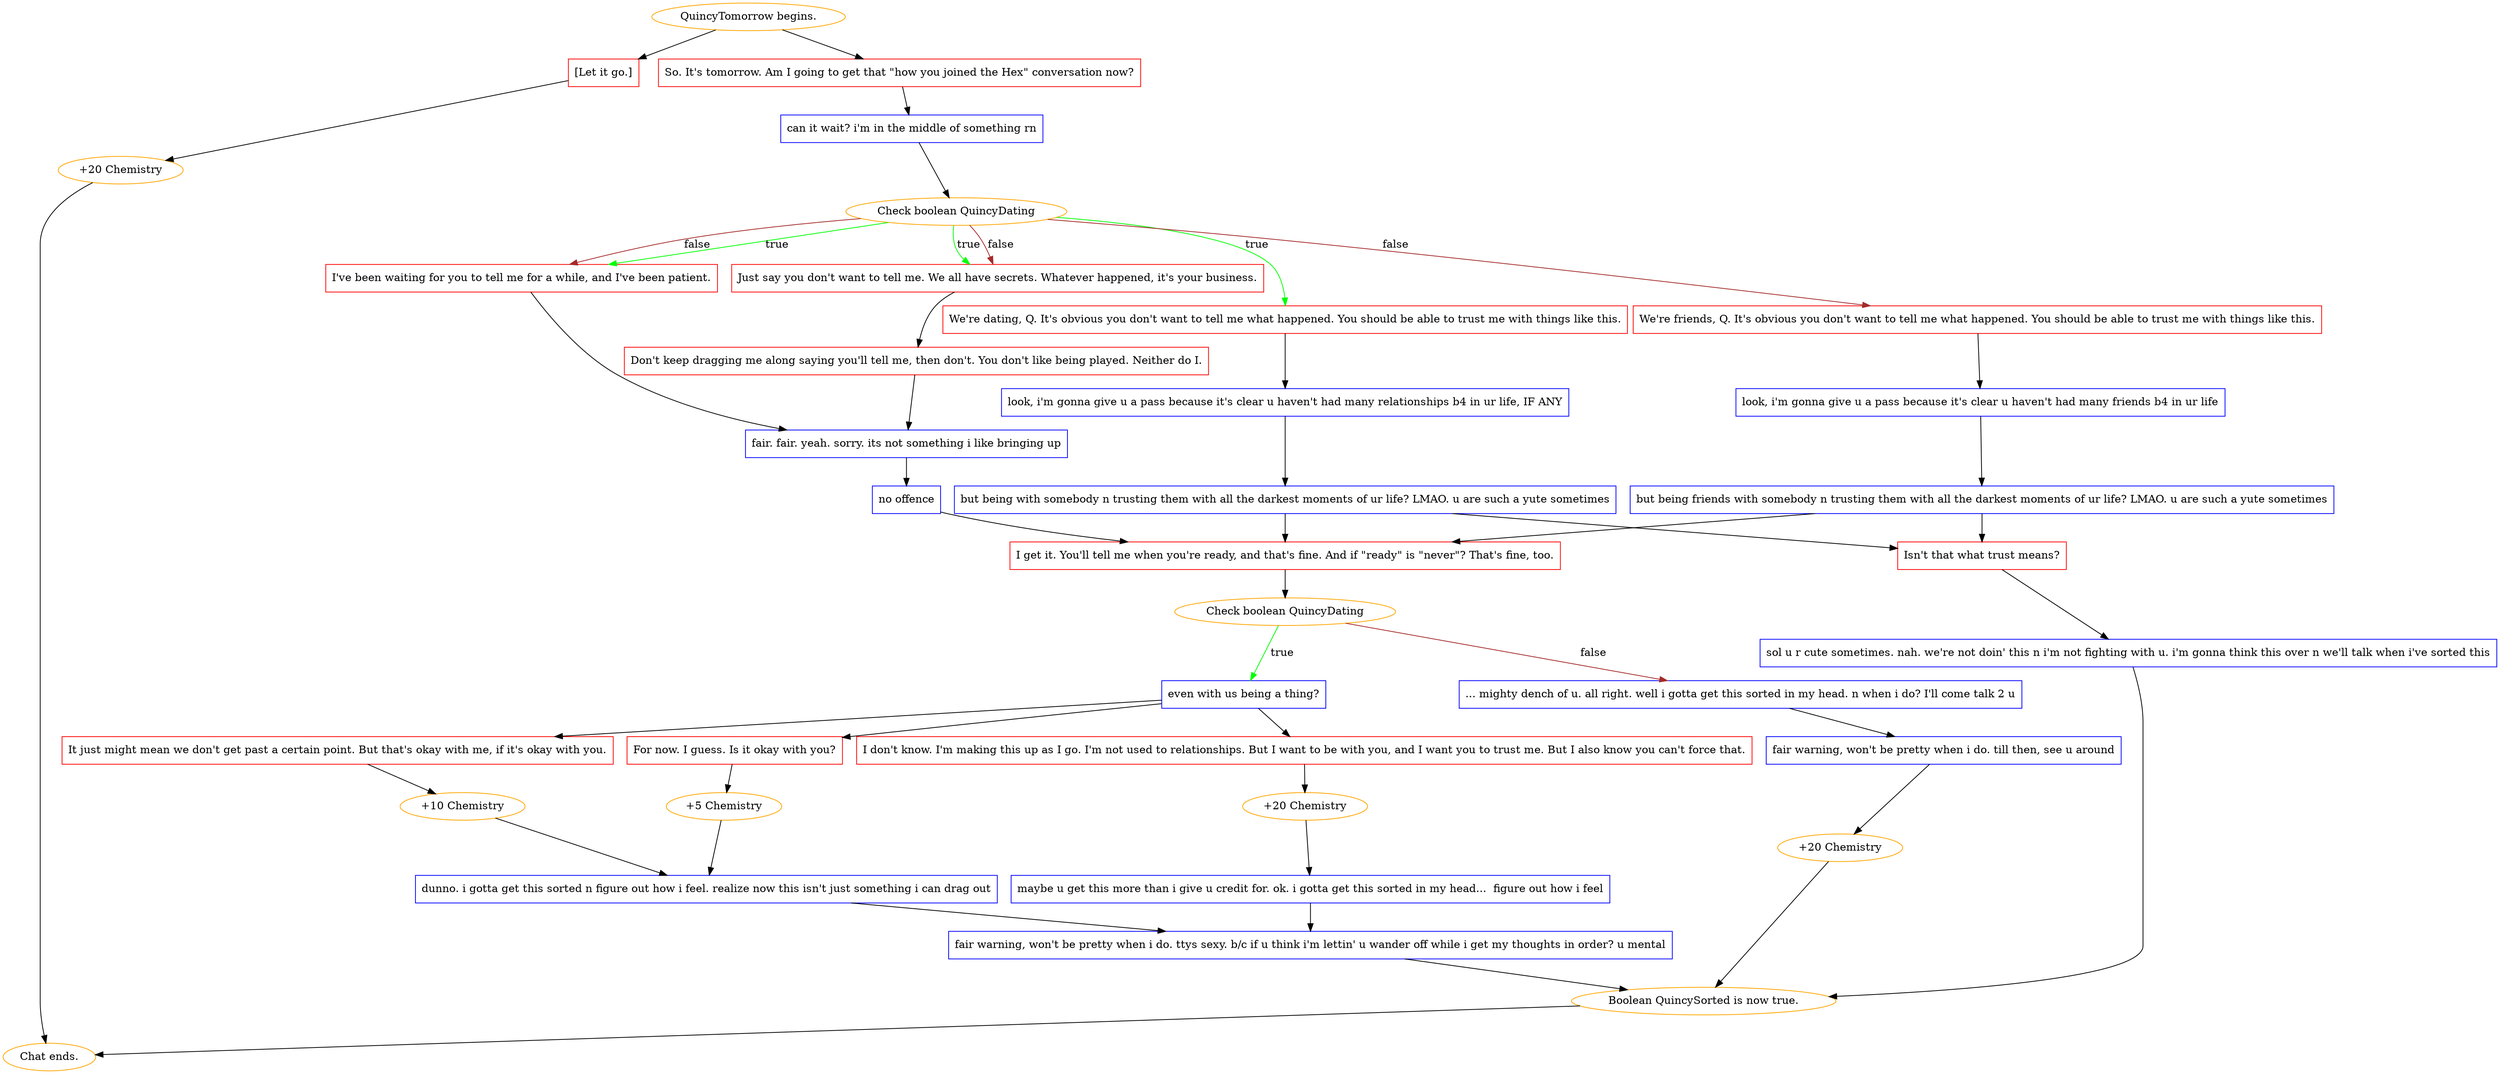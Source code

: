 digraph {
	"QuincyTomorrow begins." [color=orange];
		"QuincyTomorrow begins." -> 2658;
		"QuincyTomorrow begins." -> 2659;
	2658 [label="So. It's tomorrow. Am I going to get that \"how you joined the Hex\" conversation now?",shape=box,color=red];
		2658 -> 2662;
	2659 [label="[Let it go.]",shape=box,color=red];
		2659 -> 2660;
	2662 [label="can it wait? i'm in the middle of something rn",shape=box,color=blue];
		2662 -> 2663;
	2660 [label="+20 Chemistry",color=orange];
		2660 -> "Chat ends.";
	2663 [label="Check boolean QuincyDating",color=orange];
		2663 -> 2665 [label=true,color=green];
		2663 -> 2666 [label=true,color=green];
		2663 -> 2667 [label=true,color=green];
		2663 -> 2664 [label=false,color=brown];
		2663 -> 2666 [label=false,color=brown];
		2663 -> 2667 [label=false,color=brown];
	"Chat ends." [color=orange];
	2665 [label="We're dating, Q. It's obvious you don't want to tell me what happened. You should be able to trust me with things like this.",shape=box,color=red];
		2665 -> 2668;
	2666 [label="I've been waiting for you to tell me for a while, and I've been patient.",shape=box,color=red];
		2666 -> 2672;
	2667 [label="Just say you don't want to tell me. We all have secrets. Whatever happened, it's your business.",shape=box,color=red];
		2667 -> 2673;
	2664 [label="We're friends, Q. It's obvious you don't want to tell me what happened. You should be able to trust me with things like this.",shape=box,color=red];
		2664 -> 2670;
	2668 [label="look, i'm gonna give u a pass because it's clear u haven't had many relationships b4 in ur life, IF ANY",shape=box,color=blue];
		2668 -> 2669;
	2672 [label="fair. fair. yeah. sorry. its not something i like bringing up",shape=box,color=blue];
		2672 -> 2674;
	2673 [label="Don't keep dragging me along saying you'll tell me, then don't. You don't like being played. Neither do I.",shape=box,color=red];
		2673 -> 2672;
	2670 [label="look, i'm gonna give u a pass because it's clear u haven't had many friends b4 in ur life",shape=box,color=blue];
		2670 -> 2671;
	2669 [label="but being with somebody n trusting them with all the darkest moments of ur life? LMAO. u are such a yute sometimes",shape=box,color=blue];
		2669 -> 2675;
		2669 -> 2676;
	2674 [label="no offence",shape=box,color=blue];
		2674 -> 2676;
	2671 [label="but being friends with somebody n trusting them with all the darkest moments of ur life? LMAO. u are such a yute sometimes",shape=box,color=blue];
		2671 -> 2675;
		2671 -> 2676;
	2675 [label="Isn't that what trust means?",shape=box,color=red];
		2675 -> 2677;
	2676 [label="I get it. You'll tell me when you're ready, and that's fine. And if \"ready\" is \"never\"? That's fine, too.",shape=box,color=red];
		2676 -> 2680;
	2677 [label="sol u r cute sometimes. nah. we're not doin' this n i'm not fighting with u. i'm gonna think this over n we'll talk when i've sorted this",shape=box,color=blue];
		2677 -> "/EE/Types/Engine/SetBooleanDialogueNode:QuincySorted:Chat ends.";
	2680 [label="Check boolean QuincyDating",color=orange];
		2680 -> 2681 [label=true,color=green];
		2680 -> 2682 [label=false,color=brown];
	"/EE/Types/Engine/SetBooleanDialogueNode:QuincySorted:Chat ends." [label="Boolean QuincySorted is now true.",color=orange];
		"/EE/Types/Engine/SetBooleanDialogueNode:QuincySorted:Chat ends." -> "Chat ends.";
	2681 [label="even with us being a thing?",shape=box,color=blue];
		2681 -> 2687;
		2681 -> 2688;
		2681 -> 2689;
	2682 [label="... mighty dench of u. all right. well i gotta get this sorted in my head. n when i do? I'll come talk 2 u",shape=box,color=blue];
		2682 -> 2683;
	2687 [label="For now. I guess. Is it okay with you?",shape=box,color=red];
		2687 -> 2692;
	2688 [label="It just might mean we don't get past a certain point. But that's okay with me, if it's okay with you.",shape=box,color=red];
		2688 -> 2694;
	2689 [label="I don't know. I'm making this up as I go. I'm not used to relationships. But I want to be with you, and I want you to trust me. But I also know you can't force that.",shape=box,color=red];
		2689 -> 2696;
	2683 [label="fair warning, won't be pretty when i do. till then, see u around",shape=box,color=blue];
		2683 -> 2684;
	2692 [label="+5 Chemistry",color=orange];
		2692 -> 2691;
	2694 [label="+10 Chemistry",color=orange];
		2694 -> 2691;
	2696 [label="+20 Chemistry",color=orange];
		2696 -> 2698;
	2684 [label="+20 Chemistry",color=orange];
		2684 -> "/EE/Types/Engine/SetBooleanDialogueNode:QuincySorted:Chat ends.";
	2691 [label="dunno. i gotta get this sorted n figure out how i feel. realize now this isn't just something i can drag out",shape=box,color=blue];
		2691 -> 2690;
	2698 [label="maybe u get this more than i give u credit for. ok. i gotta get this sorted in my head...  figure out how i feel",shape=box,color=blue];
		2698 -> 2690;
	2690 [label="fair warning, won't be pretty when i do. ttys sexy. b/c if u think i'm lettin' u wander off while i get my thoughts in order? u mental",shape=box,color=blue];
		2690 -> "/EE/Types/Engine/SetBooleanDialogueNode:QuincySorted:Chat ends.";
}